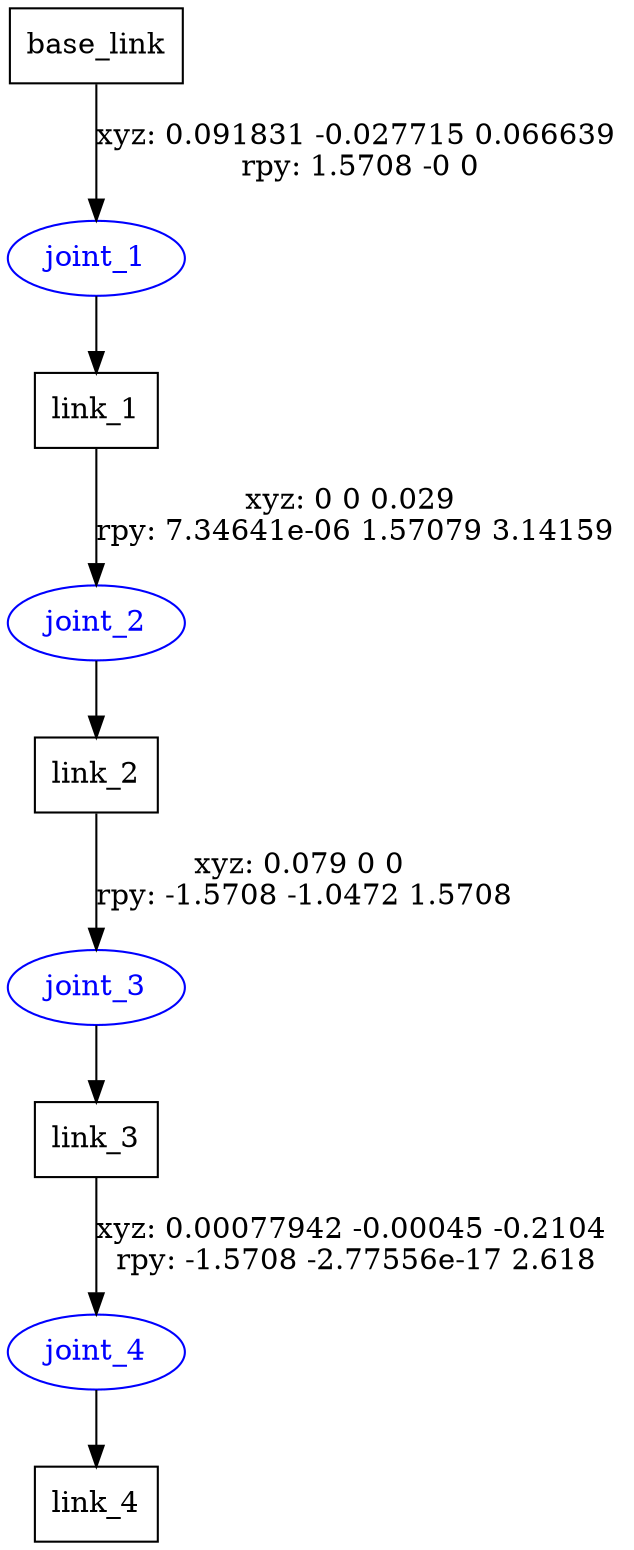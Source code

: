 digraph G {
node [shape=box];
"base_link" [label="base_link"];
"link_1" [label="link_1"];
"link_2" [label="link_2"];
"link_3" [label="link_3"];
"link_4" [label="link_4"];
node [shape=ellipse, color=blue, fontcolor=blue];
"base_link" -> "joint_1" [label="xyz: 0.091831 -0.027715 0.066639 \nrpy: 1.5708 -0 0"]
"joint_1" -> "link_1"
"link_1" -> "joint_2" [label="xyz: 0 0 0.029 \nrpy: 7.34641e-06 1.57079 3.14159"]
"joint_2" -> "link_2"
"link_2" -> "joint_3" [label="xyz: 0.079 0 0 \nrpy: -1.5708 -1.0472 1.5708"]
"joint_3" -> "link_3"
"link_3" -> "joint_4" [label="xyz: 0.00077942 -0.00045 -0.2104 \nrpy: -1.5708 -2.77556e-17 2.618"]
"joint_4" -> "link_4"
}

